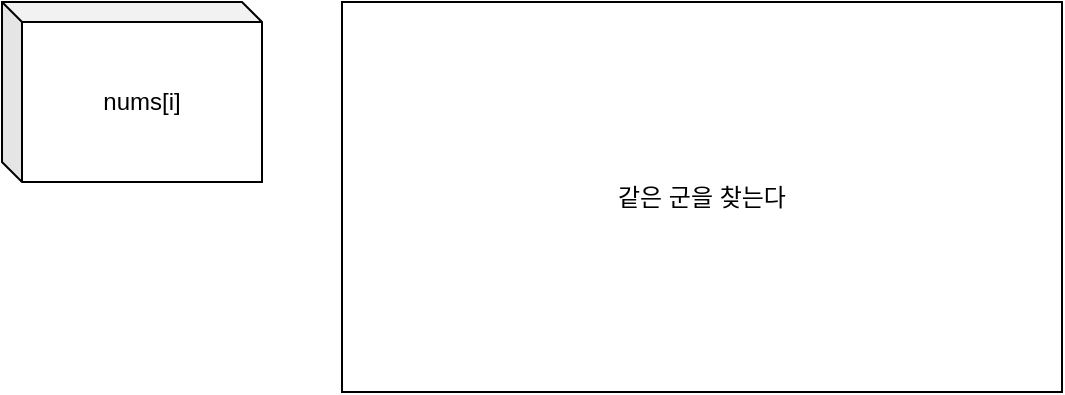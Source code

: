 <mxfile version="22.1.16" type="device">
  <diagram name="페이지-1" id="M7g-4F4Xvhe28MOcGfiH">
    <mxGraphModel dx="940" dy="713" grid="1" gridSize="10" guides="1" tooltips="1" connect="1" arrows="1" fold="1" page="1" pageScale="1" pageWidth="827" pageHeight="1169" math="0" shadow="0">
      <root>
        <mxCell id="0" />
        <mxCell id="1" parent="0" />
        <mxCell id="t5WPMazbLZt_Y8zehwbR-1" value="nums[i]" style="shape=cube;whiteSpace=wrap;html=1;boundedLbl=1;backgroundOutline=1;darkOpacity=0.05;darkOpacity2=0.1;size=10;" vertex="1" parent="1">
          <mxGeometry x="30" y="420" width="130" height="90" as="geometry" />
        </mxCell>
        <mxCell id="t5WPMazbLZt_Y8zehwbR-2" value="같은 군을 찾는다" style="rounded=0;whiteSpace=wrap;html=1;" vertex="1" parent="1">
          <mxGeometry x="200" y="420" width="360" height="195" as="geometry" />
        </mxCell>
      </root>
    </mxGraphModel>
  </diagram>
</mxfile>
